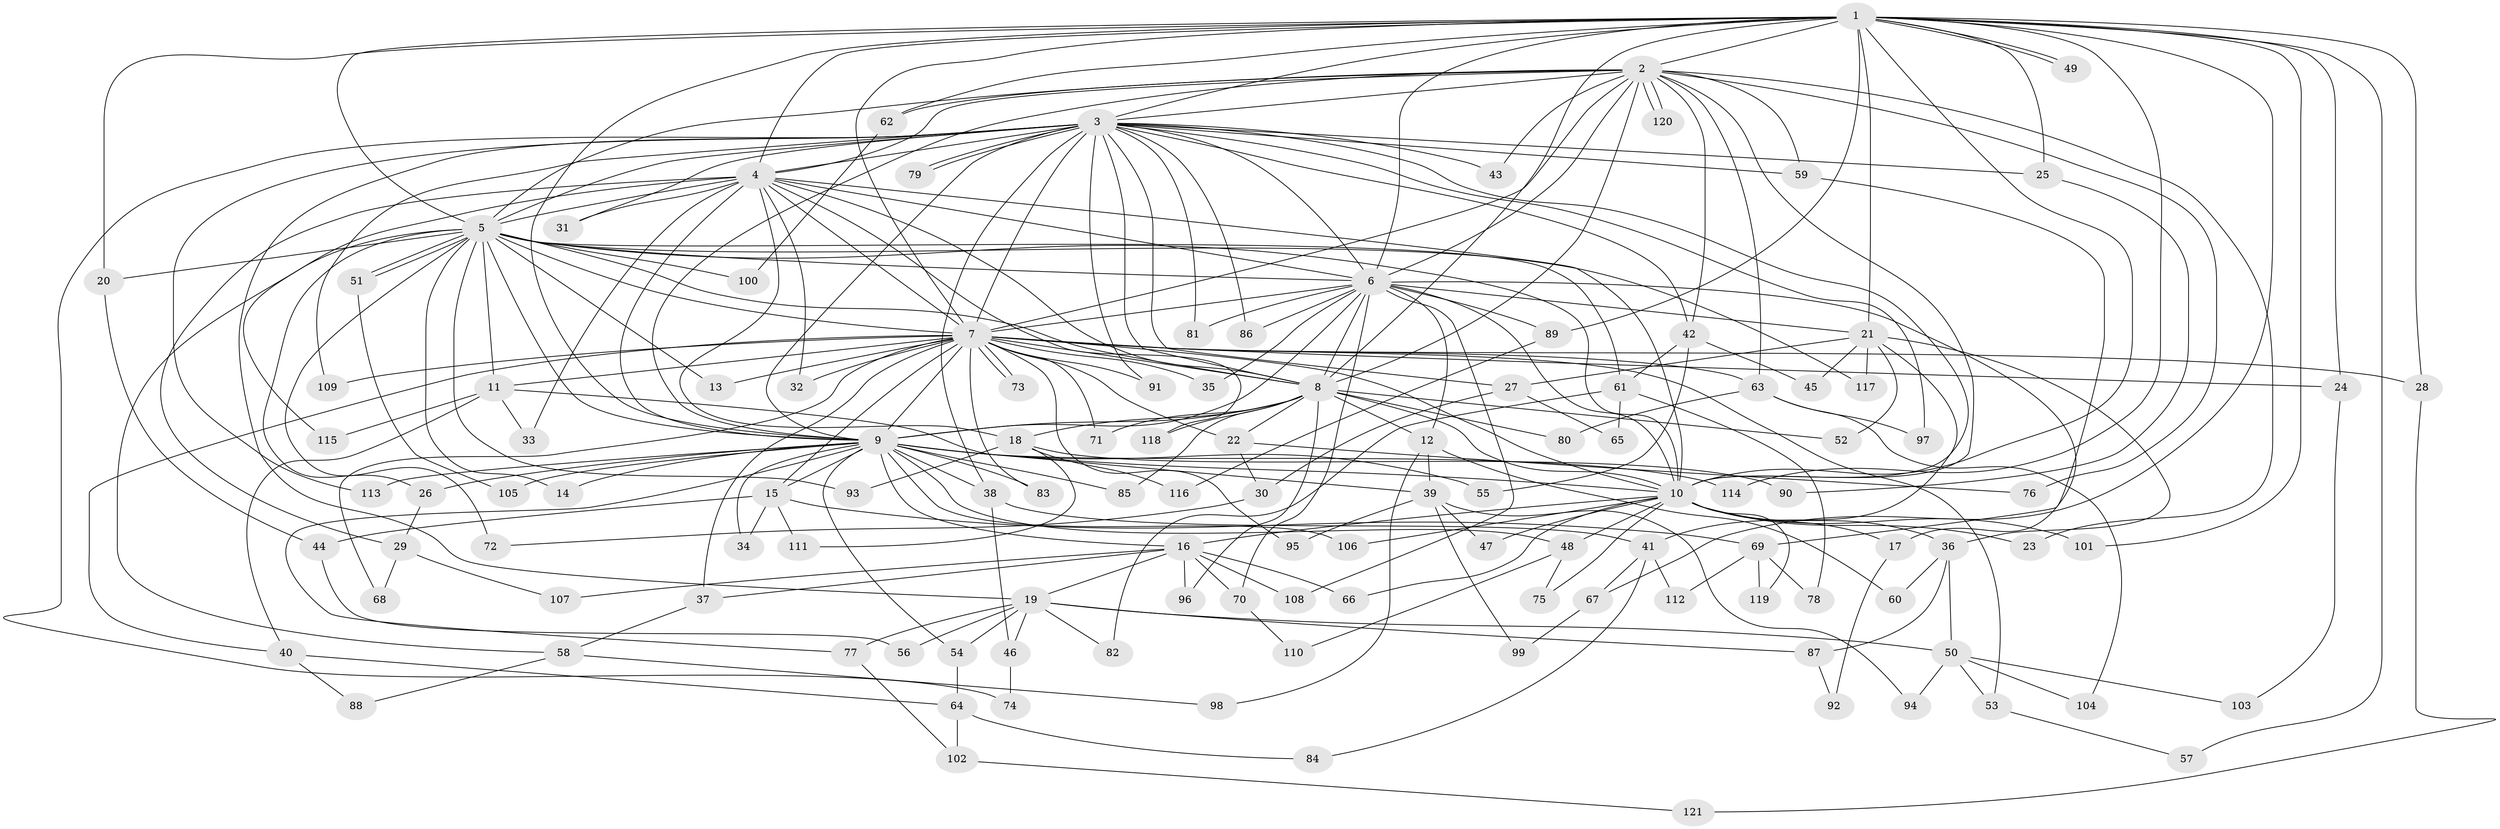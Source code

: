// coarse degree distribution, {2: 0.5416666666666666, 1: 0.2916666666666667, 19: 0.020833333333333332, 7: 0.020833333333333332, 3: 0.041666666666666664, 4: 0.020833333333333332, 8: 0.020833333333333332, 22: 0.020833333333333332, 28: 0.020833333333333332}
// Generated by graph-tools (version 1.1) at 2025/48/03/04/25 21:48:49]
// undirected, 121 vertices, 267 edges
graph export_dot {
graph [start="1"]
  node [color=gray90,style=filled];
  1;
  2;
  3;
  4;
  5;
  6;
  7;
  8;
  9;
  10;
  11;
  12;
  13;
  14;
  15;
  16;
  17;
  18;
  19;
  20;
  21;
  22;
  23;
  24;
  25;
  26;
  27;
  28;
  29;
  30;
  31;
  32;
  33;
  34;
  35;
  36;
  37;
  38;
  39;
  40;
  41;
  42;
  43;
  44;
  45;
  46;
  47;
  48;
  49;
  50;
  51;
  52;
  53;
  54;
  55;
  56;
  57;
  58;
  59;
  60;
  61;
  62;
  63;
  64;
  65;
  66;
  67;
  68;
  69;
  70;
  71;
  72;
  73;
  74;
  75;
  76;
  77;
  78;
  79;
  80;
  81;
  82;
  83;
  84;
  85;
  86;
  87;
  88;
  89;
  90;
  91;
  92;
  93;
  94;
  95;
  96;
  97;
  98;
  99;
  100;
  101;
  102;
  103;
  104;
  105;
  106;
  107;
  108;
  109;
  110;
  111;
  112;
  113;
  114;
  115;
  116;
  117;
  118;
  119;
  120;
  121;
  1 -- 2;
  1 -- 3;
  1 -- 4;
  1 -- 5;
  1 -- 6;
  1 -- 7;
  1 -- 8;
  1 -- 9;
  1 -- 10;
  1 -- 20;
  1 -- 21;
  1 -- 24;
  1 -- 25;
  1 -- 28;
  1 -- 49;
  1 -- 49;
  1 -- 57;
  1 -- 62;
  1 -- 67;
  1 -- 89;
  1 -- 101;
  1 -- 114;
  2 -- 3;
  2 -- 4;
  2 -- 5;
  2 -- 6;
  2 -- 7;
  2 -- 8;
  2 -- 9;
  2 -- 10;
  2 -- 23;
  2 -- 42;
  2 -- 43;
  2 -- 59;
  2 -- 62;
  2 -- 63;
  2 -- 76;
  2 -- 120;
  2 -- 120;
  3 -- 4;
  3 -- 5;
  3 -- 6;
  3 -- 7;
  3 -- 8;
  3 -- 9;
  3 -- 10;
  3 -- 19;
  3 -- 25;
  3 -- 27;
  3 -- 31;
  3 -- 38;
  3 -- 42;
  3 -- 43;
  3 -- 59;
  3 -- 74;
  3 -- 79;
  3 -- 79;
  3 -- 81;
  3 -- 86;
  3 -- 91;
  3 -- 97;
  3 -- 109;
  3 -- 113;
  4 -- 5;
  4 -- 6;
  4 -- 7;
  4 -- 8;
  4 -- 9;
  4 -- 10;
  4 -- 18;
  4 -- 29;
  4 -- 31;
  4 -- 32;
  4 -- 33;
  4 -- 115;
  4 -- 118;
  5 -- 6;
  5 -- 7;
  5 -- 8;
  5 -- 9;
  5 -- 10;
  5 -- 11;
  5 -- 13;
  5 -- 14;
  5 -- 20;
  5 -- 26;
  5 -- 51;
  5 -- 51;
  5 -- 58;
  5 -- 61;
  5 -- 72;
  5 -- 93;
  5 -- 100;
  5 -- 117;
  6 -- 7;
  6 -- 8;
  6 -- 9;
  6 -- 10;
  6 -- 12;
  6 -- 17;
  6 -- 21;
  6 -- 35;
  6 -- 70;
  6 -- 81;
  6 -- 86;
  6 -- 89;
  6 -- 108;
  7 -- 8;
  7 -- 9;
  7 -- 10;
  7 -- 11;
  7 -- 13;
  7 -- 15;
  7 -- 22;
  7 -- 24;
  7 -- 28;
  7 -- 32;
  7 -- 35;
  7 -- 37;
  7 -- 40;
  7 -- 53;
  7 -- 63;
  7 -- 68;
  7 -- 71;
  7 -- 73;
  7 -- 73;
  7 -- 83;
  7 -- 91;
  7 -- 95;
  7 -- 109;
  8 -- 9;
  8 -- 10;
  8 -- 12;
  8 -- 18;
  8 -- 22;
  8 -- 52;
  8 -- 71;
  8 -- 80;
  8 -- 85;
  8 -- 96;
  8 -- 118;
  9 -- 10;
  9 -- 14;
  9 -- 15;
  9 -- 16;
  9 -- 26;
  9 -- 34;
  9 -- 38;
  9 -- 48;
  9 -- 54;
  9 -- 55;
  9 -- 77;
  9 -- 83;
  9 -- 85;
  9 -- 105;
  9 -- 106;
  9 -- 113;
  9 -- 114;
  10 -- 16;
  10 -- 17;
  10 -- 23;
  10 -- 36;
  10 -- 47;
  10 -- 48;
  10 -- 66;
  10 -- 75;
  10 -- 101;
  10 -- 106;
  10 -- 119;
  11 -- 33;
  11 -- 39;
  11 -- 40;
  11 -- 115;
  12 -- 39;
  12 -- 60;
  12 -- 98;
  15 -- 34;
  15 -- 44;
  15 -- 69;
  15 -- 111;
  16 -- 19;
  16 -- 37;
  16 -- 66;
  16 -- 70;
  16 -- 96;
  16 -- 107;
  16 -- 108;
  17 -- 92;
  18 -- 90;
  18 -- 93;
  18 -- 111;
  18 -- 116;
  19 -- 46;
  19 -- 50;
  19 -- 54;
  19 -- 56;
  19 -- 77;
  19 -- 82;
  19 -- 87;
  20 -- 44;
  21 -- 27;
  21 -- 36;
  21 -- 41;
  21 -- 45;
  21 -- 52;
  21 -- 117;
  22 -- 30;
  22 -- 76;
  24 -- 103;
  25 -- 90;
  26 -- 29;
  27 -- 30;
  27 -- 65;
  28 -- 121;
  29 -- 68;
  29 -- 107;
  30 -- 72;
  36 -- 50;
  36 -- 60;
  36 -- 87;
  37 -- 58;
  38 -- 41;
  38 -- 46;
  39 -- 47;
  39 -- 94;
  39 -- 95;
  39 -- 99;
  40 -- 64;
  40 -- 88;
  41 -- 67;
  41 -- 84;
  41 -- 112;
  42 -- 45;
  42 -- 55;
  42 -- 61;
  44 -- 56;
  46 -- 74;
  48 -- 75;
  48 -- 110;
  50 -- 53;
  50 -- 94;
  50 -- 103;
  50 -- 104;
  51 -- 105;
  53 -- 57;
  54 -- 64;
  58 -- 88;
  58 -- 98;
  59 -- 69;
  61 -- 65;
  61 -- 78;
  61 -- 82;
  62 -- 100;
  63 -- 80;
  63 -- 97;
  63 -- 104;
  64 -- 84;
  64 -- 102;
  67 -- 99;
  69 -- 78;
  69 -- 112;
  69 -- 119;
  70 -- 110;
  77 -- 102;
  87 -- 92;
  89 -- 116;
  102 -- 121;
}
